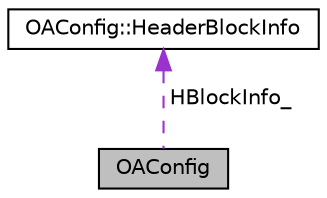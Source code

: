 digraph "OAConfig"
{
 // LATEX_PDF_SIZE
  edge [fontname="Helvetica",fontsize="10",labelfontname="Helvetica",labelfontsize="10"];
  node [fontname="Helvetica",fontsize="10",shape=record];
  Node1 [label="OAConfig",height=0.2,width=0.4,color="black", fillcolor="grey75", style="filled", fontcolor="black",tooltip=" "];
  Node2 -> Node1 [dir="back",color="darkorchid3",fontsize="10",style="dashed",label=" HBlockInfo_" ,fontname="Helvetica"];
  Node2 [label="OAConfig::HeaderBlockInfo",height=0.2,width=0.4,color="black", fillcolor="white", style="filled",URL="$struct_o_a_config_1_1_header_block_info.html",tooltip=" "];
}
